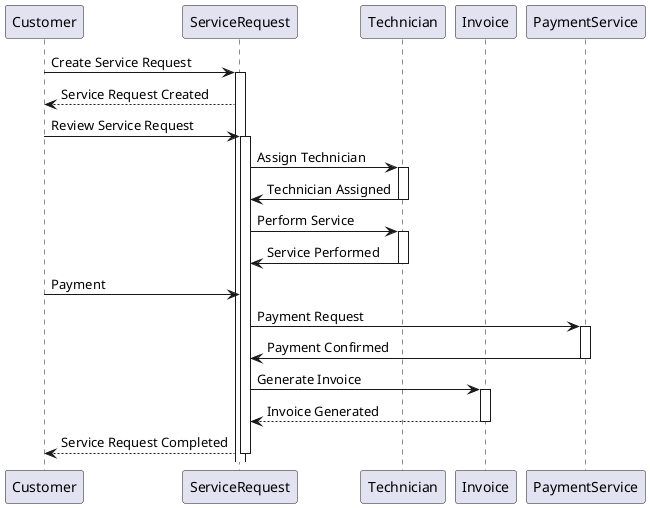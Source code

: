 @startuml

participant "Customer" as Customer
participant "ServiceRequest" as ServiceRequest
participant "Technician" as Technician
participant "Invoice" as Invoice

Customer -> ServiceRequest: Create Service Request
activate ServiceRequest

ServiceRequest --> Customer: Service Request Created

Customer -> ServiceRequest: Review Service Request
activate ServiceRequest

ServiceRequest -> Technician: Assign Technician
activate Technician

Technician -> ServiceRequest: Technician Assigned
deactivate Technician

ServiceRequest -> Technician: Perform Service
activate Technician

Technician -> ServiceRequest: Service Performed
deactivate Technician
Customer -> ServiceRequest: Payment
ServiceRequest -> PaymentService: Payment Request
activate PaymentService
PaymentService -> ServiceRequest : Payment Confirmed
deactivate PaymentService
ServiceRequest -> Invoice: Generate Invoice
activate Invoice

Invoice --> ServiceRequest: Invoice Generated
deactivate Invoice

ServiceRequest --> Customer: Service Request Completed
deactivate ServiceRequest

@enduml

